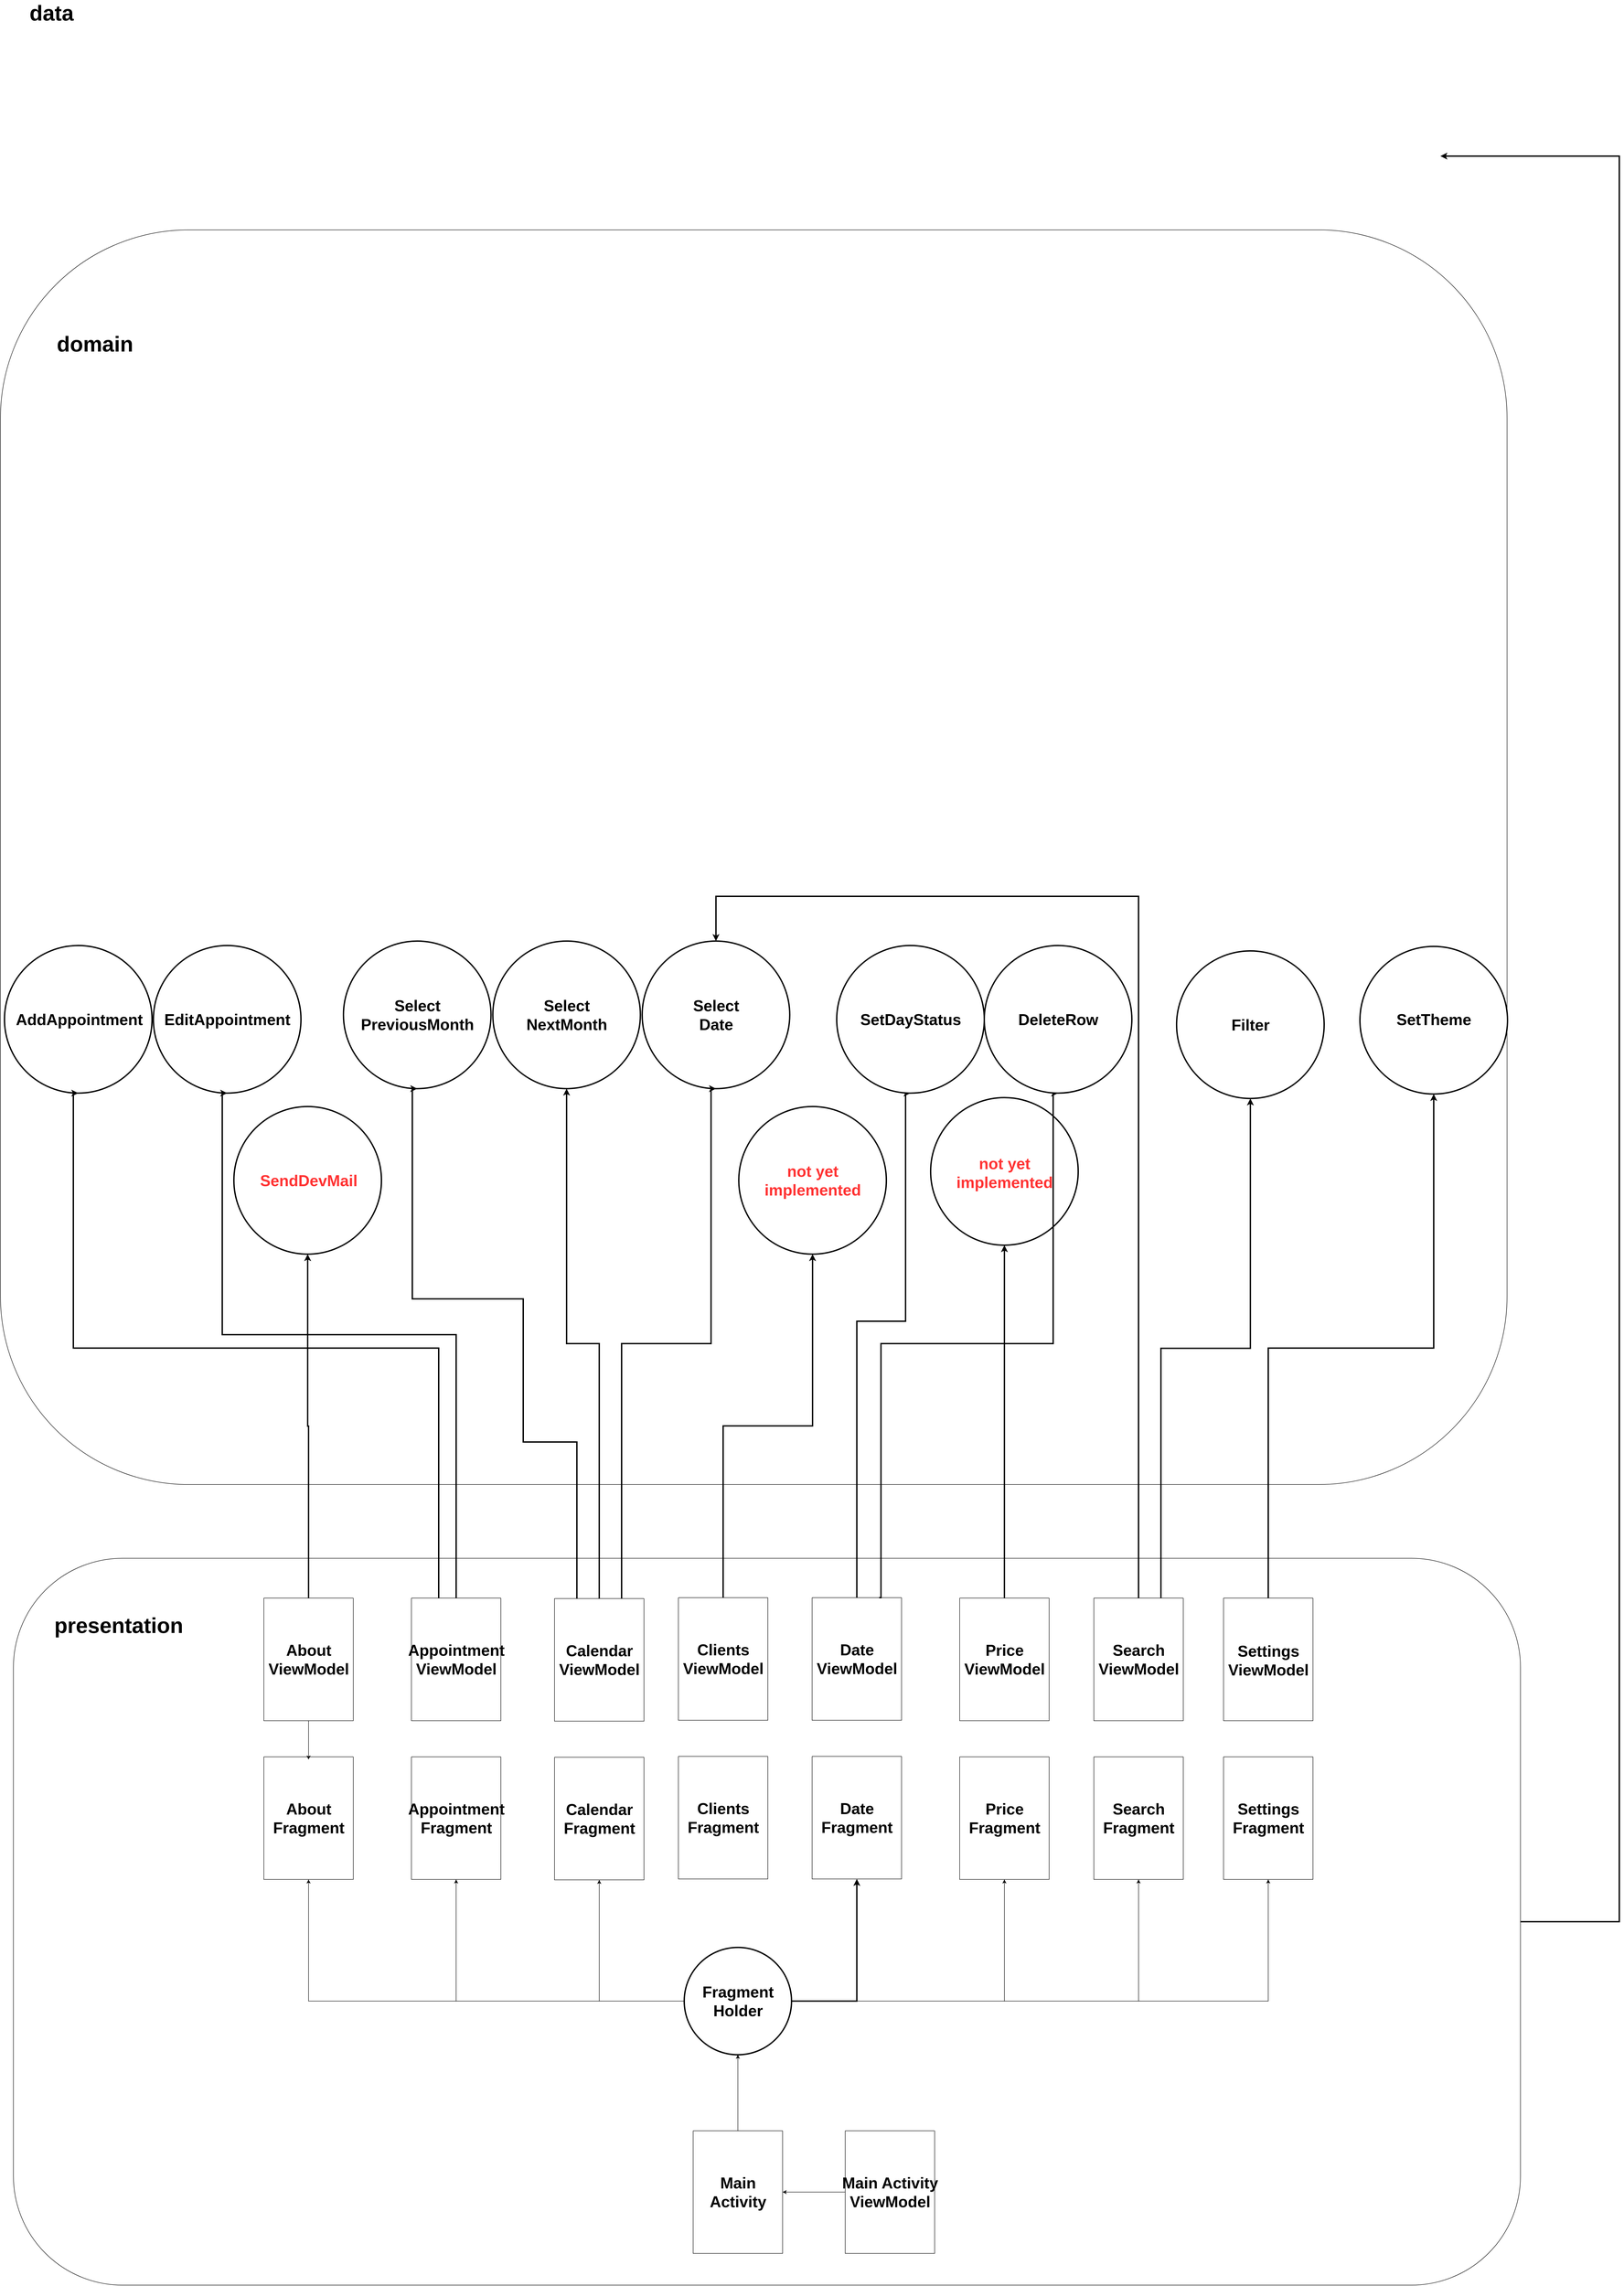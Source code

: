 <mxfile version="20.8.5" type="github">
  <diagram id="-fB192dCxYrc6BMrNV2s" name="Страница 1">
    <mxGraphModel dx="7997" dy="5149" grid="1" gridSize="10" guides="1" tooltips="1" connect="1" arrows="1" fold="1" page="1" pageScale="1" pageWidth="827" pageHeight="1169" math="0" shadow="0">
      <root>
        <mxCell id="0" />
        <mxCell id="1" parent="0" />
        <mxCell id="4gGjTpzzvBJ2QWFjTk4x-243" value="" style="group" parent="1" vertex="1" connectable="0">
          <mxGeometry x="-391" y="1455" width="3301" height="1215.04" as="geometry" />
        </mxCell>
        <mxCell id="avfBRFNsj0o9U9Dhmwhw-9" value="" style="group" vertex="1" connectable="0" parent="4gGjTpzzvBJ2QWFjTk4x-243">
          <mxGeometry x="-60" y="10" width="3361" height="1205.04" as="geometry" />
        </mxCell>
        <mxCell id="avfBRFNsj0o9U9Dhmwhw-10" value="" style="rounded=1;whiteSpace=wrap;html=1;" vertex="1" parent="avfBRFNsj0o9U9Dhmwhw-9">
          <mxGeometry x="-9" y="-1600" width="3369" height="2805.04" as="geometry" />
        </mxCell>
        <mxCell id="4gGjTpzzvBJ2QWFjTk4x-244" value="" style="ellipse;whiteSpace=wrap;html=1;aspect=fixed;strokeWidth=3;fontSize=48;" parent="avfBRFNsj0o9U9Dhmwhw-9" vertex="1">
          <mxGeometry width="330" height="330" as="geometry" />
        </mxCell>
        <mxCell id="4gGjTpzzvBJ2QWFjTk4x-245" value="&lt;font&gt;AddAppointment&lt;/font&gt;" style="text;strokeColor=none;fillColor=none;html=1;fontSize=35;fontStyle=1;verticalAlign=middle;align=center;strokeWidth=3;fontColor=#000000000;" parent="avfBRFNsj0o9U9Dhmwhw-9" vertex="1">
          <mxGeometry x="117" y="145" width="100" height="40" as="geometry" />
        </mxCell>
        <mxCell id="4gGjTpzzvBJ2QWFjTk4x-241" value="" style="group" parent="avfBRFNsj0o9U9Dhmwhw-9" vertex="1" connectable="0">
          <mxGeometry x="515" y="360" width="330" height="330" as="geometry" />
        </mxCell>
        <mxCell id="4gGjTpzzvBJ2QWFjTk4x-242" value="" style="group" parent="4gGjTpzzvBJ2QWFjTk4x-241" vertex="1" connectable="0">
          <mxGeometry x="-2" width="330" height="330" as="geometry" />
        </mxCell>
        <mxCell id="4gGjTpzzvBJ2QWFjTk4x-236" value="" style="ellipse;whiteSpace=wrap;html=1;aspect=fixed;strokeWidth=3;fontSize=48;" parent="4gGjTpzzvBJ2QWFjTk4x-242" vertex="1">
          <mxGeometry width="330" height="330" as="geometry" />
        </mxCell>
        <mxCell id="4gGjTpzzvBJ2QWFjTk4x-237" value="SendDevMail" style="text;strokeColor=none;fillColor=none;html=1;fontSize=35;fontStyle=1;verticalAlign=middle;align=center;strokeWidth=3;fontColor=#FF3333;" parent="4gGjTpzzvBJ2QWFjTk4x-242" vertex="1">
          <mxGeometry x="117" y="145" width="100" height="40" as="geometry" />
        </mxCell>
        <mxCell id="4gGjTpzzvBJ2QWFjTk4x-289" value="" style="group;fontColor=#FF66B3;" parent="avfBRFNsj0o9U9Dhmwhw-9" vertex="1" connectable="0">
          <mxGeometry x="1640" y="360" width="330" height="330" as="geometry" />
        </mxCell>
        <mxCell id="4gGjTpzzvBJ2QWFjTk4x-290" value="" style="ellipse;whiteSpace=wrap;html=1;aspect=fixed;strokeWidth=3;fontSize=48;" parent="4gGjTpzzvBJ2QWFjTk4x-289" vertex="1">
          <mxGeometry x="2" width="330" height="330" as="geometry" />
        </mxCell>
        <mxCell id="4gGjTpzzvBJ2QWFjTk4x-291" value="not yet &lt;br&gt;implemented" style="text;strokeColor=none;fillColor=none;html=1;fontSize=35;fontStyle=1;verticalAlign=middle;align=center;strokeWidth=3;fontColor=#FF3333;" parent="4gGjTpzzvBJ2QWFjTk4x-289" vertex="1">
          <mxGeometry x="117" y="145" width="100" height="40" as="geometry" />
        </mxCell>
        <mxCell id="4gGjTpzzvBJ2QWFjTk4x-300" value="" style="ellipse;whiteSpace=wrap;html=1;aspect=fixed;strokeWidth=3;fontSize=48;" parent="avfBRFNsj0o9U9Dhmwhw-9" vertex="1">
          <mxGeometry x="2071" y="340" width="330" height="330" as="geometry" />
        </mxCell>
        <mxCell id="4gGjTpzzvBJ2QWFjTk4x-301" value="not yet &lt;br&gt;implemented" style="text;strokeColor=none;fillColor=none;html=1;fontSize=35;fontStyle=1;verticalAlign=middle;align=center;strokeWidth=3;fontColor=#FF3333;" parent="avfBRFNsj0o9U9Dhmwhw-9" vertex="1">
          <mxGeometry x="2186" y="490" width="100" height="35" as="geometry" />
        </mxCell>
        <mxCell id="avfBRFNsj0o9U9Dhmwhw-1" value="" style="rounded=1;whiteSpace=wrap;html=1;" vertex="1" parent="1">
          <mxGeometry x="-431" y="2835" width="3370" height="1625.04" as="geometry" />
        </mxCell>
        <mxCell id="4gGjTpzzvBJ2QWFjTk4x-29" value="presentation" style="text;strokeColor=none;fillColor=none;html=1;fontSize=48;fontStyle=1;verticalAlign=middle;align=center;strokeWidth=3;container=0;" parent="1" vertex="1">
          <mxGeometry x="-281" y="2965" width="170" height="40" as="geometry" />
        </mxCell>
        <mxCell id="4gGjTpzzvBJ2QWFjTk4x-249" value="" style="group" parent="1" vertex="1" connectable="0">
          <mxGeometry x="-23" y="1445" width="330" height="330" as="geometry" />
        </mxCell>
        <mxCell id="4gGjTpzzvBJ2QWFjTk4x-250" value="" style="ellipse;whiteSpace=wrap;html=1;aspect=fixed;strokeWidth=3;fontSize=48;" parent="4gGjTpzzvBJ2QWFjTk4x-249" vertex="1">
          <mxGeometry x="-95" y="20" width="330" height="330" as="geometry" />
        </mxCell>
        <mxCell id="4gGjTpzzvBJ2QWFjTk4x-251" value="&lt;font&gt;EditAppointment&lt;/font&gt;" style="text;strokeColor=none;fillColor=none;html=1;fontSize=35;fontStyle=1;verticalAlign=middle;align=center;strokeWidth=3;fontColor=#000000000;" parent="4gGjTpzzvBJ2QWFjTk4x-249" vertex="1">
          <mxGeometry x="20" y="165" width="100" height="40" as="geometry" />
        </mxCell>
        <mxCell id="4gGjTpzzvBJ2QWFjTk4x-255" value="" style="group" parent="1" vertex="1" connectable="0">
          <mxGeometry x="407" y="1455" width="330" height="330" as="geometry" />
        </mxCell>
        <mxCell id="4gGjTpzzvBJ2QWFjTk4x-256" value="" style="ellipse;whiteSpace=wrap;html=1;aspect=fixed;strokeWidth=3;fontSize=48;" parent="4gGjTpzzvBJ2QWFjTk4x-255" vertex="1">
          <mxGeometry x="-100" width="330" height="330" as="geometry" />
        </mxCell>
        <mxCell id="4gGjTpzzvBJ2QWFjTk4x-257" value="&lt;font&gt;Select&lt;br&gt;PreviousMonth&lt;/font&gt;" style="text;strokeColor=none;fillColor=none;html=1;fontSize=35;fontStyle=1;verticalAlign=middle;align=center;strokeWidth=3;fontColor=#000000000;" parent="4gGjTpzzvBJ2QWFjTk4x-255" vertex="1">
          <mxGeometry x="15" y="145" width="100" height="40" as="geometry" />
        </mxCell>
        <mxCell id="4gGjTpzzvBJ2QWFjTk4x-264" value="" style="group" parent="1" vertex="1" connectable="0">
          <mxGeometry x="639" y="1455" width="330" height="330" as="geometry" />
        </mxCell>
        <mxCell id="4gGjTpzzvBJ2QWFjTk4x-265" value="" style="ellipse;whiteSpace=wrap;html=1;aspect=fixed;strokeWidth=3;fontSize=48;" parent="4gGjTpzzvBJ2QWFjTk4x-264" vertex="1">
          <mxGeometry x="2" width="330" height="330" as="geometry" />
        </mxCell>
        <mxCell id="4gGjTpzzvBJ2QWFjTk4x-266" value="Select&lt;br&gt;NextMonth" style="text;strokeColor=none;fillColor=none;html=1;fontSize=35;fontStyle=1;verticalAlign=middle;align=center;strokeWidth=3;fontColor=#000000000;" parent="4gGjTpzzvBJ2QWFjTk4x-264" vertex="1">
          <mxGeometry x="117" y="145" width="100" height="40" as="geometry" />
        </mxCell>
        <mxCell id="4gGjTpzzvBJ2QWFjTk4x-267" value="" style="group" parent="1" vertex="1" connectable="0">
          <mxGeometry x="973" y="1455" width="330" height="330" as="geometry" />
        </mxCell>
        <mxCell id="4gGjTpzzvBJ2QWFjTk4x-268" value="" style="ellipse;whiteSpace=wrap;html=1;aspect=fixed;strokeWidth=3;fontSize=48;" parent="4gGjTpzzvBJ2QWFjTk4x-267" vertex="1">
          <mxGeometry x="2" width="330" height="330" as="geometry" />
        </mxCell>
        <mxCell id="4gGjTpzzvBJ2QWFjTk4x-269" value="Select&lt;br&gt;Date" style="text;strokeColor=none;fillColor=none;html=1;fontSize=35;fontStyle=1;verticalAlign=middle;align=center;strokeWidth=3;fontColor=#000000000;" parent="4gGjTpzzvBJ2QWFjTk4x-267" vertex="1">
          <mxGeometry x="117" y="145" width="100" height="40" as="geometry" />
        </mxCell>
        <mxCell id="4gGjTpzzvBJ2QWFjTk4x-279" style="edgeStyle=orthogonalEdgeStyle;rounded=0;jumpSize=11;orthogonalLoop=1;jettySize=auto;html=1;strokeWidth=3;fontSize=28;fontColor=#000000000;exitX=1;exitY=0.5;exitDx=0;exitDy=0;" parent="1" edge="1" source="avfBRFNsj0o9U9Dhmwhw-1">
          <mxGeometry relative="1" as="geometry">
            <mxPoint x="2849" y="3498.6" as="sourcePoint" />
            <mxPoint x="2760" y="-300" as="targetPoint" />
            <Array as="points">
              <mxPoint x="3160" y="3648" />
              <mxPoint x="3160" y="-300" />
            </Array>
          </mxGeometry>
        </mxCell>
        <mxCell id="4gGjTpzzvBJ2QWFjTk4x-307" style="edgeStyle=orthogonalEdgeStyle;rounded=0;jumpSize=11;orthogonalLoop=1;jettySize=auto;html=1;entryX=0.5;entryY=1;entryDx=0;entryDy=0;strokeWidth=3;fontSize=35;fontColor=#FF3333;" parent="1" source="4gGjTpzzvBJ2QWFjTk4x-31" target="4gGjTpzzvBJ2QWFjTk4x-265" edge="1">
          <mxGeometry relative="1" as="geometry" />
        </mxCell>
        <mxCell id="4gGjTpzzvBJ2QWFjTk4x-308" style="edgeStyle=orthogonalEdgeStyle;rounded=0;jumpSize=11;orthogonalLoop=1;jettySize=auto;html=1;strokeWidth=3;fontSize=35;fontColor=#FF3333;entryX=0.5;entryY=1;entryDx=0;entryDy=0;exitX=0.25;exitY=0;exitDx=0;exitDy=0;" parent="1" source="4gGjTpzzvBJ2QWFjTk4x-31" target="4gGjTpzzvBJ2QWFjTk4x-256" edge="1">
          <mxGeometry relative="1" as="geometry">
            <Array as="points">
              <mxPoint x="829" y="2575" />
              <mxPoint x="709" y="2575" />
              <mxPoint x="709" y="2255" />
              <mxPoint x="461" y="2255" />
            </Array>
          </mxGeometry>
        </mxCell>
        <mxCell id="4gGjTpzzvBJ2QWFjTk4x-310" style="edgeStyle=orthogonalEdgeStyle;rounded=0;jumpSize=11;orthogonalLoop=1;jettySize=auto;html=1;entryX=0.5;entryY=1;entryDx=0;entryDy=0;strokeWidth=3;fontSize=35;fontColor=#FF3333;exitX=0.75;exitY=0;exitDx=0;exitDy=0;" parent="1" source="4gGjTpzzvBJ2QWFjTk4x-31" target="4gGjTpzzvBJ2QWFjTk4x-268" edge="1">
          <mxGeometry relative="1" as="geometry">
            <Array as="points">
              <mxPoint x="929" y="2355" />
              <mxPoint x="1129" y="2355" />
              <mxPoint x="1129" y="1785" />
            </Array>
          </mxGeometry>
        </mxCell>
        <mxCell id="4gGjTpzzvBJ2QWFjTk4x-31" value="" style="swimlane;startSize=0;container=0;" parent="1" vertex="1">
          <mxGeometry x="779" y="2925" width="200" height="274.074" as="geometry" />
        </mxCell>
        <mxCell id="4gGjTpzzvBJ2QWFjTk4x-44" value="" style="swimlane;startSize=0;container=0;" parent="1" vertex="1">
          <mxGeometry x="779" y="3279.926" width="200" height="274.074" as="geometry" />
        </mxCell>
        <mxCell id="4gGjTpzzvBJ2QWFjTk4x-94" value="Calendar&lt;br style=&quot;border-color: var(--border-color); font-size: 35px;&quot;&gt;Fragment" style="text;strokeColor=none;fillColor=none;html=1;fontSize=35;fontStyle=1;verticalAlign=middle;align=center;strokeWidth=3;container=0;" parent="1" vertex="1">
          <mxGeometry x="829" y="3396.96" width="100" height="40" as="geometry" />
        </mxCell>
        <mxCell id="4gGjTpzzvBJ2QWFjTk4x-311" style="edgeStyle=orthogonalEdgeStyle;rounded=0;jumpSize=11;orthogonalLoop=1;jettySize=auto;html=1;entryX=0.5;entryY=1;entryDx=0;entryDy=0;strokeWidth=3;fontSize=35;fontColor=#FF3333;exitX=0.305;exitY=0.002;exitDx=0;exitDy=0;exitPerimeter=0;" parent="1" source="4gGjTpzzvBJ2QWFjTk4x-100" target="4gGjTpzzvBJ2QWFjTk4x-244" edge="1">
          <mxGeometry relative="1" as="geometry">
            <Array as="points">
              <mxPoint x="520" y="2365" />
              <mxPoint x="-297" y="2365" />
            </Array>
          </mxGeometry>
        </mxCell>
        <mxCell id="4gGjTpzzvBJ2QWFjTk4x-312" style="edgeStyle=orthogonalEdgeStyle;rounded=0;jumpSize=11;orthogonalLoop=1;jettySize=auto;html=1;entryX=0.5;entryY=1;entryDx=0;entryDy=0;strokeWidth=3;fontSize=35;fontColor=#FF3333;" parent="1" source="4gGjTpzzvBJ2QWFjTk4x-100" target="4gGjTpzzvBJ2QWFjTk4x-250" edge="1">
          <mxGeometry relative="1" as="geometry">
            <Array as="points">
              <mxPoint x="559" y="2335" />
              <mxPoint x="36" y="2335" />
            </Array>
          </mxGeometry>
        </mxCell>
        <mxCell id="4gGjTpzzvBJ2QWFjTk4x-100" value="" style="swimlane;startSize=0;container=0;" parent="1" vertex="1">
          <mxGeometry x="459" y="2924" width="200" height="274.074" as="geometry" />
        </mxCell>
        <mxCell id="4gGjTpzzvBJ2QWFjTk4x-103" value="" style="swimlane;startSize=0;container=0;" parent="1" vertex="1">
          <mxGeometry x="459" y="3278.926" width="200" height="274.074" as="geometry" />
        </mxCell>
        <mxCell id="4gGjTpzzvBJ2QWFjTk4x-104" value="Appointment&lt;br style=&quot;border-color: var(--border-color); font-size: 35px;&quot;&gt;Fragment" style="text;strokeColor=none;fillColor=none;html=1;fontSize=35;fontStyle=1;verticalAlign=middle;align=center;strokeWidth=3;container=0;" parent="1" vertex="1">
          <mxGeometry x="509" y="3395.96" width="100" height="40" as="geometry" />
        </mxCell>
        <mxCell id="4gGjTpzzvBJ2QWFjTk4x-295" style="edgeStyle=orthogonalEdgeStyle;rounded=0;jumpSize=11;orthogonalLoop=1;jettySize=auto;html=1;entryX=0.5;entryY=1;entryDx=0;entryDy=0;strokeWidth=3;fontSize=35;fontColor=#FF3333;" parent="1" source="4gGjTpzzvBJ2QWFjTk4x-105" target="4gGjTpzzvBJ2QWFjTk4x-293" edge="1">
          <mxGeometry relative="1" as="geometry">
            <Array as="points">
              <mxPoint x="1455" y="2305" />
              <mxPoint x="1564" y="2305" />
            </Array>
          </mxGeometry>
        </mxCell>
        <mxCell id="4gGjTpzzvBJ2QWFjTk4x-298" style="edgeStyle=orthogonalEdgeStyle;rounded=0;jumpSize=11;orthogonalLoop=1;jettySize=auto;html=1;entryX=0.5;entryY=1;entryDx=0;entryDy=0;strokeWidth=3;fontSize=35;fontColor=#FF3333;exitX=0.75;exitY=0;exitDx=0;exitDy=0;" parent="1" source="4gGjTpzzvBJ2QWFjTk4x-105" target="4gGjTpzzvBJ2QWFjTk4x-296" edge="1">
          <mxGeometry relative="1" as="geometry">
            <Array as="points">
              <mxPoint x="1509" y="2923" />
              <mxPoint x="1509" y="2355" />
              <mxPoint x="1894" y="2355" />
            </Array>
          </mxGeometry>
        </mxCell>
        <mxCell id="4gGjTpzzvBJ2QWFjTk4x-105" value="" style="swimlane;startSize=0;container=0;" parent="1" vertex="1">
          <mxGeometry x="1355" y="2923" width="200" height="274.074" as="geometry" />
        </mxCell>
        <mxCell id="4gGjTpzzvBJ2QWFjTk4x-108" value="" style="swimlane;startSize=0;container=0;" parent="1" vertex="1">
          <mxGeometry x="1355" y="3277.926" width="200" height="274.074" as="geometry" />
        </mxCell>
        <mxCell id="4gGjTpzzvBJ2QWFjTk4x-109" value="Date&lt;br style=&quot;border-color: var(--border-color); font-size: 35px;&quot;&gt;Fragment" style="text;strokeColor=none;fillColor=none;html=1;fontSize=35;fontStyle=1;verticalAlign=middle;align=center;strokeWidth=3;container=0;" parent="1" vertex="1">
          <mxGeometry x="1405" y="3394.96" width="100" height="40" as="geometry" />
        </mxCell>
        <mxCell id="4gGjTpzzvBJ2QWFjTk4x-302" style="edgeStyle=orthogonalEdgeStyle;rounded=0;jumpSize=11;orthogonalLoop=1;jettySize=auto;html=1;entryX=0.5;entryY=1;entryDx=0;entryDy=0;strokeWidth=3;fontSize=35;fontColor=#FF3333;" parent="1" source="4gGjTpzzvBJ2QWFjTk4x-110" target="4gGjTpzzvBJ2QWFjTk4x-300" edge="1">
          <mxGeometry relative="1" as="geometry" />
        </mxCell>
        <mxCell id="4gGjTpzzvBJ2QWFjTk4x-110" value="" style="swimlane;startSize=0;container=0;fontSize=35;" parent="1" vertex="1">
          <mxGeometry x="1685" y="2924" width="200" height="274.074" as="geometry" />
        </mxCell>
        <mxCell id="4gGjTpzzvBJ2QWFjTk4x-113" value="" style="swimlane;startSize=0;container=0;" parent="1" vertex="1">
          <mxGeometry x="1685" y="3278.926" width="200" height="274.074" as="geometry" />
        </mxCell>
        <mxCell id="4gGjTpzzvBJ2QWFjTk4x-114" value="Price&lt;br style=&quot;border-color: var(--border-color); font-size: 35px;&quot;&gt;Fragment" style="text;strokeColor=none;fillColor=none;html=1;fontSize=35;fontStyle=1;verticalAlign=middle;align=center;strokeWidth=3;container=0;" parent="1" vertex="1">
          <mxGeometry x="1735" y="3395.96" width="100" height="40" as="geometry" />
        </mxCell>
        <mxCell id="4gGjTpzzvBJ2QWFjTk4x-306" style="edgeStyle=orthogonalEdgeStyle;rounded=0;jumpSize=11;orthogonalLoop=1;jettySize=auto;html=1;entryX=0.5;entryY=1;entryDx=0;entryDy=0;strokeWidth=3;fontSize=35;fontColor=#FF3333;exitX=0.75;exitY=0;exitDx=0;exitDy=0;" parent="1" source="4gGjTpzzvBJ2QWFjTk4x-115" target="4gGjTpzzvBJ2QWFjTk4x-304" edge="1">
          <mxGeometry relative="1" as="geometry" />
        </mxCell>
        <mxCell id="avfBRFNsj0o9U9Dhmwhw-5" style="edgeStyle=orthogonalEdgeStyle;rounded=0;orthogonalLoop=1;jettySize=auto;html=1;entryX=0.5;entryY=0;entryDx=0;entryDy=0;strokeWidth=3;" edge="1" parent="1" source="4gGjTpzzvBJ2QWFjTk4x-115" target="4gGjTpzzvBJ2QWFjTk4x-268">
          <mxGeometry relative="1" as="geometry">
            <Array as="points">
              <mxPoint x="2085" y="1355" />
              <mxPoint x="1140" y="1355" />
            </Array>
          </mxGeometry>
        </mxCell>
        <mxCell id="4gGjTpzzvBJ2QWFjTk4x-115" value="" style="swimlane;startSize=0;container=0;" parent="1" vertex="1">
          <mxGeometry x="1985" y="2924" width="200" height="274.074" as="geometry" />
        </mxCell>
        <mxCell id="4gGjTpzzvBJ2QWFjTk4x-118" value="" style="swimlane;startSize=0;container=0;" parent="1" vertex="1">
          <mxGeometry x="1985" y="3278.926" width="200" height="274.074" as="geometry" />
        </mxCell>
        <mxCell id="4gGjTpzzvBJ2QWFjTk4x-119" value="Search&lt;br style=&quot;border-color: var(--border-color); font-size: 35px;&quot;&gt;Fragment" style="text;strokeColor=none;fillColor=none;html=1;fontSize=35;fontStyle=1;verticalAlign=middle;align=center;strokeWidth=3;container=0;" parent="1" vertex="1">
          <mxGeometry x="2035" y="3395.96" width="100" height="40" as="geometry" />
        </mxCell>
        <mxCell id="4gGjTpzzvBJ2QWFjTk4x-315" style="edgeStyle=orthogonalEdgeStyle;rounded=0;jumpSize=11;orthogonalLoop=1;jettySize=auto;html=1;entryX=0.5;entryY=1;entryDx=0;entryDy=0;strokeWidth=3;fontSize=35;fontColor=#FF3333;exitX=0.5;exitY=0;exitDx=0;exitDy=0;" parent="1" source="4gGjTpzzvBJ2QWFjTk4x-120" target="4gGjTpzzvBJ2QWFjTk4x-313" edge="1">
          <mxGeometry relative="1" as="geometry">
            <Array as="points">
              <mxPoint x="2375" y="2365" />
              <mxPoint x="2745" y="2365" />
            </Array>
          </mxGeometry>
        </mxCell>
        <mxCell id="4gGjTpzzvBJ2QWFjTk4x-120" value="" style="swimlane;startSize=0;container=0;" parent="1" vertex="1">
          <mxGeometry x="2275" y="2924" width="200" height="274.074" as="geometry" />
        </mxCell>
        <mxCell id="4gGjTpzzvBJ2QWFjTk4x-123" value="" style="swimlane;startSize=0;container=0;" parent="1" vertex="1">
          <mxGeometry x="2275" y="3278.926" width="200" height="274.074" as="geometry" />
        </mxCell>
        <mxCell id="4gGjTpzzvBJ2QWFjTk4x-124" value="Settings&lt;br style=&quot;border-color: var(--border-color); font-size: 35px;&quot;&gt;Fragment" style="text;strokeColor=none;fillColor=none;html=1;fontSize=35;fontStyle=1;verticalAlign=middle;align=center;strokeWidth=3;container=0;" parent="1" vertex="1">
          <mxGeometry x="2325" y="3395.96" width="100" height="40" as="geometry" />
        </mxCell>
        <mxCell id="4gGjTpzzvBJ2QWFjTk4x-142" style="edgeStyle=orthogonalEdgeStyle;rounded=0;orthogonalLoop=1;jettySize=auto;html=1;entryX=1;entryY=0.5;entryDx=0;entryDy=0;fontSize=48;" parent="1" source="4gGjTpzzvBJ2QWFjTk4x-140" target="4gGjTpzzvBJ2QWFjTk4x-137" edge="1">
          <mxGeometry relative="1" as="geometry" />
        </mxCell>
        <mxCell id="4gGjTpzzvBJ2QWFjTk4x-140" value="" style="swimlane;startSize=0;container=0;" parent="1" vertex="1">
          <mxGeometry x="1429" y="4114.996" width="200" height="274.074" as="geometry" />
        </mxCell>
        <mxCell id="4gGjTpzzvBJ2QWFjTk4x-141" value="Main Activity&lt;br style=&quot;font-size: 35px;&quot;&gt;ViewModel" style="text;strokeColor=none;fillColor=none;html=1;fontSize=35;fontStyle=1;verticalAlign=middle;align=center;strokeWidth=3;container=0;" parent="1" vertex="1">
          <mxGeometry x="1479" y="4232.03" width="100" height="40" as="geometry" />
        </mxCell>
        <mxCell id="4gGjTpzzvBJ2QWFjTk4x-170" style="edgeStyle=orthogonalEdgeStyle;rounded=0;orthogonalLoop=1;jettySize=auto;html=1;entryX=0.5;entryY=1;entryDx=0;entryDy=0;fontSize=48;" parent="1" source="4gGjTpzzvBJ2QWFjTk4x-163" target="4gGjTpzzvBJ2QWFjTk4x-98" edge="1">
          <mxGeometry relative="1" as="geometry" />
        </mxCell>
        <mxCell id="4gGjTpzzvBJ2QWFjTk4x-171" style="edgeStyle=orthogonalEdgeStyle;rounded=0;orthogonalLoop=1;jettySize=auto;html=1;entryX=0.5;entryY=1;entryDx=0;entryDy=0;fontSize=48;" parent="1" source="4gGjTpzzvBJ2QWFjTk4x-163" target="4gGjTpzzvBJ2QWFjTk4x-103" edge="1">
          <mxGeometry relative="1" as="geometry" />
        </mxCell>
        <mxCell id="4gGjTpzzvBJ2QWFjTk4x-172" style="edgeStyle=orthogonalEdgeStyle;rounded=0;orthogonalLoop=1;jettySize=auto;html=1;entryX=0.5;entryY=1;entryDx=0;entryDy=0;fontSize=48;" parent="1" source="4gGjTpzzvBJ2QWFjTk4x-163" target="4gGjTpzzvBJ2QWFjTk4x-44" edge="1">
          <mxGeometry relative="1" as="geometry" />
        </mxCell>
        <mxCell id="4gGjTpzzvBJ2QWFjTk4x-174" style="edgeStyle=orthogonalEdgeStyle;rounded=0;orthogonalLoop=1;jettySize=auto;html=1;entryX=0.5;entryY=1;entryDx=0;entryDy=0;fontSize=48;" parent="1" source="4gGjTpzzvBJ2QWFjTk4x-163" target="4gGjTpzzvBJ2QWFjTk4x-113" edge="1">
          <mxGeometry relative="1" as="geometry" />
        </mxCell>
        <mxCell id="4gGjTpzzvBJ2QWFjTk4x-175" style="edgeStyle=orthogonalEdgeStyle;rounded=0;orthogonalLoop=1;jettySize=auto;html=1;entryX=0.5;entryY=1;entryDx=0;entryDy=0;fontSize=48;" parent="1" source="4gGjTpzzvBJ2QWFjTk4x-163" target="4gGjTpzzvBJ2QWFjTk4x-118" edge="1">
          <mxGeometry relative="1" as="geometry" />
        </mxCell>
        <mxCell id="4gGjTpzzvBJ2QWFjTk4x-176" style="edgeStyle=orthogonalEdgeStyle;rounded=0;orthogonalLoop=1;jettySize=auto;html=1;entryX=0.5;entryY=1;entryDx=0;entryDy=0;fontSize=48;" parent="1" source="4gGjTpzzvBJ2QWFjTk4x-163" target="4gGjTpzzvBJ2QWFjTk4x-123" edge="1">
          <mxGeometry relative="1" as="geometry" />
        </mxCell>
        <mxCell id="4gGjTpzzvBJ2QWFjTk4x-178" style="edgeStyle=orthogonalEdgeStyle;rounded=0;orthogonalLoop=1;jettySize=auto;html=1;fontSize=48;" parent="1" source="4gGjTpzzvBJ2QWFjTk4x-95" edge="1">
          <mxGeometry relative="1" as="geometry">
            <mxPoint x="229" y="3285" as="targetPoint" />
          </mxGeometry>
        </mxCell>
        <mxCell id="avfBRFNsj0o9U9Dhmwhw-3" style="edgeStyle=orthogonalEdgeStyle;rounded=0;orthogonalLoop=1;jettySize=auto;html=1;entryX=0.5;entryY=1;entryDx=0;entryDy=0;strokeWidth=3;" edge="1" parent="1" source="4gGjTpzzvBJ2QWFjTk4x-95" target="4gGjTpzzvBJ2QWFjTk4x-236">
          <mxGeometry relative="1" as="geometry" />
        </mxCell>
        <mxCell id="4gGjTpzzvBJ2QWFjTk4x-95" value="" style="swimlane;startSize=0;container=0;" parent="1" vertex="1">
          <mxGeometry x="129" y="2924" width="200" height="274.074" as="geometry" />
        </mxCell>
        <mxCell id="4gGjTpzzvBJ2QWFjTk4x-98" value="" style="swimlane;startSize=0;container=0;" parent="1" vertex="1">
          <mxGeometry x="129" y="3278.926" width="200" height="274.074" as="geometry" />
        </mxCell>
        <mxCell id="4gGjTpzzvBJ2QWFjTk4x-99" value="About&lt;br style=&quot;border-color: var(--border-color); font-size: 35px;&quot;&gt;Fragment" style="text;strokeColor=none;fillColor=none;html=1;fontSize=35;fontStyle=1;verticalAlign=middle;align=center;strokeWidth=3;container=0;" parent="1" vertex="1">
          <mxGeometry x="179" y="3395.96" width="100" height="40" as="geometry" />
        </mxCell>
        <mxCell id="4gGjTpzzvBJ2QWFjTk4x-93" value="Calendar&lt;br style=&quot;font-size: 35px;&quot;&gt;ViewModel" style="text;strokeColor=none;fillColor=none;html=1;fontSize=35;fontStyle=1;verticalAlign=middle;align=center;strokeWidth=3;container=0;" parent="1" vertex="1">
          <mxGeometry x="829" y="3042.04" width="100" height="40" as="geometry" />
        </mxCell>
        <mxCell id="4gGjTpzzvBJ2QWFjTk4x-101" value="Appointment&lt;br style=&quot;font-size: 35px;&quot;&gt;ViewModel" style="text;strokeColor=none;fillColor=none;html=1;fontSize=35;fontStyle=1;verticalAlign=middle;align=center;strokeWidth=3;container=0;" parent="1" vertex="1">
          <mxGeometry x="509" y="3041.04" width="100" height="40" as="geometry" />
        </mxCell>
        <mxCell id="4gGjTpzzvBJ2QWFjTk4x-106" value="Date&lt;br style=&quot;font-size: 35px;&quot;&gt;ViewModel" style="text;strokeColor=none;fillColor=none;html=1;fontSize=35;fontStyle=1;verticalAlign=middle;align=center;strokeWidth=3;container=0;" parent="1" vertex="1">
          <mxGeometry x="1405" y="3040.04" width="100" height="40" as="geometry" />
        </mxCell>
        <mxCell id="4gGjTpzzvBJ2QWFjTk4x-111" value="Price&lt;br style=&quot;font-size: 35px;&quot;&gt;ViewModel" style="text;strokeColor=none;fillColor=none;html=1;fontSize=35;fontStyle=1;verticalAlign=middle;align=center;strokeWidth=3;container=0;" parent="1" vertex="1">
          <mxGeometry x="1735" y="3041.04" width="100" height="40" as="geometry" />
        </mxCell>
        <mxCell id="4gGjTpzzvBJ2QWFjTk4x-116" value="Search&lt;br style=&quot;font-size: 35px;&quot;&gt;ViewModel" style="text;strokeColor=none;fillColor=none;html=1;fontSize=35;fontStyle=1;verticalAlign=middle;align=center;strokeWidth=3;container=0;" parent="1" vertex="1">
          <mxGeometry x="2035" y="3041.04" width="100" height="40" as="geometry" />
        </mxCell>
        <mxCell id="4gGjTpzzvBJ2QWFjTk4x-121" value="Settings&lt;br style=&quot;font-size: 35px;&quot;&gt;ViewModel" style="text;strokeColor=none;fillColor=none;html=1;fontSize=35;fontStyle=1;verticalAlign=middle;align=center;strokeWidth=3;container=0;" parent="1" vertex="1">
          <mxGeometry x="2325" y="3041.04" width="100" height="42.96" as="geometry" />
        </mxCell>
        <mxCell id="4gGjTpzzvBJ2QWFjTk4x-137" value="" style="swimlane;startSize=0;container=0;" parent="1" vertex="1">
          <mxGeometry x="1089" y="4115" width="200" height="274.074" as="geometry" />
        </mxCell>
        <mxCell id="4gGjTpzzvBJ2QWFjTk4x-165" style="edgeStyle=orthogonalEdgeStyle;rounded=0;orthogonalLoop=1;jettySize=auto;html=1;fontSize=48;" parent="1" source="4gGjTpzzvBJ2QWFjTk4x-137" target="4gGjTpzzvBJ2QWFjTk4x-163" edge="1">
          <mxGeometry relative="1" as="geometry">
            <mxPoint x="1129" y="3975" as="targetPoint" />
          </mxGeometry>
        </mxCell>
        <mxCell id="4gGjTpzzvBJ2QWFjTk4x-138" value="Main&lt;br style=&quot;font-size: 35px;&quot;&gt;Activity" style="text;strokeColor=none;fillColor=none;html=1;fontSize=35;fontStyle=1;verticalAlign=middle;align=center;strokeWidth=3;container=0;" parent="1" vertex="1">
          <mxGeometry x="1139" y="4232.04" width="100" height="40" as="geometry" />
        </mxCell>
        <mxCell id="4gGjTpzzvBJ2QWFjTk4x-282" style="edgeStyle=orthogonalEdgeStyle;rounded=0;jumpSize=11;orthogonalLoop=1;jettySize=auto;html=1;entryX=0.5;entryY=1;entryDx=0;entryDy=0;strokeWidth=3;fontSize=28;fontColor=#000000000;exitX=1;exitY=0.5;exitDx=0;exitDy=0;" parent="1" source="4gGjTpzzvBJ2QWFjTk4x-163" target="4gGjTpzzvBJ2QWFjTk4x-108" edge="1">
          <mxGeometry relative="1" as="geometry" />
        </mxCell>
        <mxCell id="4gGjTpzzvBJ2QWFjTk4x-163" value="" style="ellipse;whiteSpace=wrap;html=1;aspect=fixed;strokeWidth=3;fontSize=48;container=0;" parent="1" vertex="1">
          <mxGeometry x="1069" y="3705" width="240" height="240" as="geometry" />
        </mxCell>
        <mxCell id="4gGjTpzzvBJ2QWFjTk4x-166" value="Fragment&lt;br style=&quot;font-size: 35px;&quot;&gt;Holder" style="text;strokeColor=none;fillColor=none;html=1;fontSize=35;fontStyle=1;verticalAlign=middle;align=center;strokeWidth=3;container=0;" parent="1" vertex="1">
          <mxGeometry x="1139" y="3805" width="100" height="40" as="geometry" />
        </mxCell>
        <mxCell id="4gGjTpzzvBJ2QWFjTk4x-96" value="About&lt;br style=&quot;font-size: 35px;&quot;&gt;ViewModel" style="text;strokeColor=none;fillColor=none;html=1;fontSize=35;fontStyle=1;verticalAlign=middle;align=center;strokeWidth=3;container=0;" parent="1" vertex="1">
          <mxGeometry x="179" y="3041.04" width="100" height="40" as="geometry" />
        </mxCell>
        <mxCell id="4gGjTpzzvBJ2QWFjTk4x-292" style="edgeStyle=orthogonalEdgeStyle;rounded=0;jumpSize=11;orthogonalLoop=1;jettySize=auto;html=1;entryX=0.5;entryY=1;entryDx=0;entryDy=0;strokeWidth=3;fontSize=35;fontColor=#000000000;" parent="1" source="4gGjTpzzvBJ2QWFjTk4x-283" target="4gGjTpzzvBJ2QWFjTk4x-290" edge="1">
          <mxGeometry relative="1" as="geometry" />
        </mxCell>
        <mxCell id="4gGjTpzzvBJ2QWFjTk4x-283" value="" style="swimlane;startSize=0;container=0;" parent="1" vertex="1">
          <mxGeometry x="1056" y="2923" width="200" height="274.074" as="geometry" />
        </mxCell>
        <mxCell id="4gGjTpzzvBJ2QWFjTk4x-284" value="" style="swimlane;startSize=0;container=0;" parent="1" vertex="1">
          <mxGeometry x="1056" y="3277.926" width="200" height="274.074" as="geometry" />
        </mxCell>
        <mxCell id="4gGjTpzzvBJ2QWFjTk4x-285" value="Clients&lt;br style=&quot;border-color: var(--border-color); font-size: 35px;&quot;&gt;Fragment" style="text;strokeColor=none;fillColor=none;html=1;fontSize=35;fontStyle=1;verticalAlign=middle;align=center;strokeWidth=3;container=0;" parent="1" vertex="1">
          <mxGeometry x="1106" y="3394.96" width="100" height="40" as="geometry" />
        </mxCell>
        <mxCell id="4gGjTpzzvBJ2QWFjTk4x-286" value="Clients&lt;br style=&quot;font-size: 35px;&quot;&gt;ViewModel" style="text;strokeColor=none;fillColor=none;html=1;fontSize=35;fontStyle=1;verticalAlign=middle;align=center;strokeWidth=3;container=0;" parent="1" vertex="1">
          <mxGeometry x="1106" y="3040.04" width="100" height="40" as="geometry" />
        </mxCell>
        <mxCell id="4gGjTpzzvBJ2QWFjTk4x-293" value="" style="ellipse;whiteSpace=wrap;html=1;aspect=fixed;strokeWidth=3;fontSize=48;" parent="1" vertex="1">
          <mxGeometry x="1410" y="1465" width="330" height="330" as="geometry" />
        </mxCell>
        <mxCell id="4gGjTpzzvBJ2QWFjTk4x-294" value="SetDayStatus" style="text;strokeColor=none;fillColor=none;html=1;fontSize=35;fontStyle=1;verticalAlign=middle;align=center;strokeWidth=3;fontColor=#000000000;" parent="1" vertex="1">
          <mxGeometry x="1525" y="1610" width="100" height="40" as="geometry" />
        </mxCell>
        <mxCell id="4gGjTpzzvBJ2QWFjTk4x-296" value="" style="ellipse;whiteSpace=wrap;html=1;aspect=fixed;strokeWidth=3;fontSize=48;" parent="1" vertex="1">
          <mxGeometry x="1740" y="1465" width="330" height="330" as="geometry" />
        </mxCell>
        <mxCell id="4gGjTpzzvBJ2QWFjTk4x-297" value="DeleteRow" style="text;strokeColor=none;fillColor=none;html=1;fontSize=35;fontStyle=1;verticalAlign=middle;align=center;strokeWidth=3;fontColor=#000000000;" parent="1" vertex="1">
          <mxGeometry x="1855" y="1610" width="100" height="40" as="geometry" />
        </mxCell>
        <mxCell id="4gGjTpzzvBJ2QWFjTk4x-304" value="" style="ellipse;whiteSpace=wrap;html=1;aspect=fixed;strokeWidth=3;fontSize=48;" parent="1" vertex="1">
          <mxGeometry x="2170" y="1477" width="330" height="330" as="geometry" />
        </mxCell>
        <mxCell id="4gGjTpzzvBJ2QWFjTk4x-305" value="Filter" style="text;strokeColor=none;fillColor=none;html=1;fontSize=35;fontStyle=1;verticalAlign=middle;align=center;strokeWidth=3;fontColor=#000000000;" parent="1" vertex="1">
          <mxGeometry x="2285" y="1622" width="100" height="40" as="geometry" />
        </mxCell>
        <mxCell id="4gGjTpzzvBJ2QWFjTk4x-313" value="" style="ellipse;whiteSpace=wrap;html=1;aspect=fixed;strokeWidth=3;fontSize=48;" parent="1" vertex="1">
          <mxGeometry x="2580" y="1467" width="330" height="330" as="geometry" />
        </mxCell>
        <mxCell id="4gGjTpzzvBJ2QWFjTk4x-314" value="SetTheme" style="text;strokeColor=none;fillColor=none;html=1;fontSize=35;fontStyle=1;verticalAlign=middle;align=center;strokeWidth=3;fontColor=#000000000;" parent="1" vertex="1">
          <mxGeometry x="2695" y="1610" width="100" height="40" as="geometry" />
        </mxCell>
        <mxCell id="avfBRFNsj0o9U9Dhmwhw-11" value="data&lt;br&gt;" style="text;strokeColor=none;fillColor=none;html=1;fontSize=48;fontStyle=1;verticalAlign=middle;align=center;strokeWidth=3;" vertex="1" parent="1">
          <mxGeometry x="-431" y="-640" width="170" height="40" as="geometry" />
        </mxCell>
        <mxCell id="4gGjTpzzvBJ2QWFjTk4x-231" value="domain" style="text;strokeColor=none;fillColor=none;html=1;fontSize=48;fontStyle=1;verticalAlign=middle;align=center;strokeWidth=3;" parent="1" vertex="1">
          <mxGeometry x="-334" y="100" width="170" height="40" as="geometry" />
        </mxCell>
      </root>
    </mxGraphModel>
  </diagram>
</mxfile>
